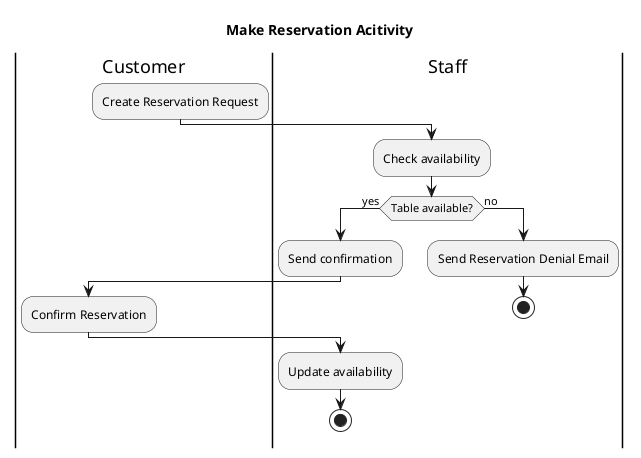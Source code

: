 @startuml

title Make Reservation Acitivity

|Customer|
:Create Reservation Request;
|Staff|
:Check availability;
if(Table available?) is (yes) then
    :Send confirmation;
    |Customer|
    :Confirm Reservation;
    |Staff|
    :Update availability;
    stop
else(no)
    :Send Reservation Denial Email;
    stop

@enduml